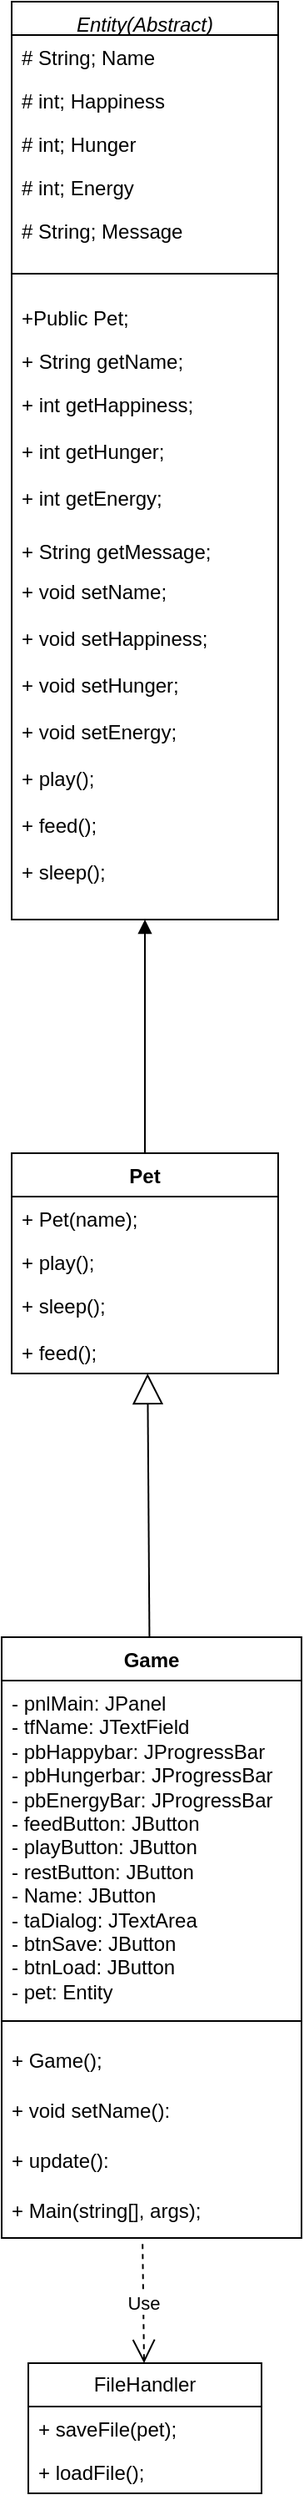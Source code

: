 <mxfile version="24.7.17">
  <diagram id="C5RBs43oDa-KdzZeNtuy" name="Page-1">
    <mxGraphModel dx="1032" dy="1624" grid="1" gridSize="10" guides="1" tooltips="1" connect="1" arrows="1" fold="1" page="1" pageScale="1" pageWidth="827" pageHeight="1169" math="0" shadow="0">
      <root>
        <mxCell id="WIyWlLk6GJQsqaUBKTNV-0" />
        <mxCell id="WIyWlLk6GJQsqaUBKTNV-1" parent="WIyWlLk6GJQsqaUBKTNV-0" />
        <mxCell id="zkfFHV4jXpPFQw0GAbJ--0" value="Entity(Abstract)" style="swimlane;fontStyle=2;align=center;verticalAlign=top;childLayout=stackLayout;horizontal=1;startSize=20;horizontalStack=0;resizeParent=1;resizeLast=0;collapsible=1;marginBottom=0;rounded=0;shadow=0;strokeWidth=1;" parent="WIyWlLk6GJQsqaUBKTNV-1" vertex="1">
          <mxGeometry x="240" y="-590" width="160" height="550" as="geometry">
            <mxRectangle x="220" y="120" width="160" height="26" as="alternateBounds" />
          </mxGeometry>
        </mxCell>
        <mxCell id="zkfFHV4jXpPFQw0GAbJ--1" value="# String; Name    " style="text;align=left;verticalAlign=top;spacingLeft=4;spacingRight=4;overflow=hidden;rotatable=0;points=[[0,0.5],[1,0.5]];portConstraint=eastwest;" parent="zkfFHV4jXpPFQw0GAbJ--0" vertex="1">
          <mxGeometry y="20" width="160" height="26" as="geometry" />
        </mxCell>
        <mxCell id="zkfFHV4jXpPFQw0GAbJ--2" value="# int; Happiness" style="text;align=left;verticalAlign=top;spacingLeft=4;spacingRight=4;overflow=hidden;rotatable=0;points=[[0,0.5],[1,0.5]];portConstraint=eastwest;rounded=0;shadow=0;html=0;" parent="zkfFHV4jXpPFQw0GAbJ--0" vertex="1">
          <mxGeometry y="46" width="160" height="26" as="geometry" />
        </mxCell>
        <mxCell id="dFLa48cNLC9PexIyje-t-1" value="# int; Hunger" style="text;align=left;verticalAlign=top;spacingLeft=4;spacingRight=4;overflow=hidden;rotatable=0;points=[[0,0.5],[1,0.5]];portConstraint=eastwest;rounded=0;shadow=0;html=0;" vertex="1" parent="zkfFHV4jXpPFQw0GAbJ--0">
          <mxGeometry y="72" width="160" height="26" as="geometry" />
        </mxCell>
        <mxCell id="dFLa48cNLC9PexIyje-t-2" value="# int; Energy" style="text;align=left;verticalAlign=top;spacingLeft=4;spacingRight=4;overflow=hidden;rotatable=0;points=[[0,0.5],[1,0.5]];portConstraint=eastwest;rounded=0;shadow=0;html=0;" vertex="1" parent="zkfFHV4jXpPFQw0GAbJ--0">
          <mxGeometry y="98" width="160" height="26" as="geometry" />
        </mxCell>
        <mxCell id="dFLa48cNLC9PexIyje-t-3" value="# String; Message" style="text;align=left;verticalAlign=top;spacingLeft=4;spacingRight=4;overflow=hidden;rotatable=0;points=[[0,0.5],[1,0.5]];portConstraint=eastwest;rounded=0;shadow=0;html=0;" vertex="1" parent="zkfFHV4jXpPFQw0GAbJ--0">
          <mxGeometry y="124" width="160" height="26" as="geometry" />
        </mxCell>
        <mxCell id="zkfFHV4jXpPFQw0GAbJ--4" value="" style="line;html=1;strokeWidth=1;align=left;verticalAlign=middle;spacingTop=-1;spacingLeft=3;spacingRight=3;rotatable=0;labelPosition=right;points=[];portConstraint=eastwest;" parent="zkfFHV4jXpPFQw0GAbJ--0" vertex="1">
          <mxGeometry y="150" width="160" height="26" as="geometry" />
        </mxCell>
        <mxCell id="dFLa48cNLC9PexIyje-t-4" value="+Public Pet;         " style="text;align=left;verticalAlign=top;spacingLeft=4;spacingRight=4;overflow=hidden;rotatable=0;points=[[0,0.5],[1,0.5]];portConstraint=eastwest;rounded=0;shadow=0;html=0;" vertex="1" parent="zkfFHV4jXpPFQw0GAbJ--0">
          <mxGeometry y="176" width="160" height="26" as="geometry" />
        </mxCell>
        <mxCell id="dFLa48cNLC9PexIyje-t-5" value="+ String getName; " style="text;align=left;verticalAlign=top;spacingLeft=4;spacingRight=4;overflow=hidden;rotatable=0;points=[[0,0.5],[1,0.5]];portConstraint=eastwest;rounded=0;shadow=0;html=0;" vertex="1" parent="zkfFHV4jXpPFQw0GAbJ--0">
          <mxGeometry y="202" width="160" height="26" as="geometry" />
        </mxCell>
        <mxCell id="dFLa48cNLC9PexIyje-t-6" value="+ int getHappiness; " style="text;align=left;verticalAlign=top;spacingLeft=4;spacingRight=4;overflow=hidden;rotatable=0;points=[[0,0.5],[1,0.5]];portConstraint=eastwest;rounded=0;shadow=0;html=0;" vertex="1" parent="zkfFHV4jXpPFQw0GAbJ--0">
          <mxGeometry y="228" width="160" height="28" as="geometry" />
        </mxCell>
        <mxCell id="dFLa48cNLC9PexIyje-t-7" value="+ int getHunger;" style="text;align=left;verticalAlign=top;spacingLeft=4;spacingRight=4;overflow=hidden;rotatable=0;points=[[0,0.5],[1,0.5]];portConstraint=eastwest;rounded=0;shadow=0;html=0;" vertex="1" parent="zkfFHV4jXpPFQw0GAbJ--0">
          <mxGeometry y="256" width="160" height="28" as="geometry" />
        </mxCell>
        <mxCell id="dFLa48cNLC9PexIyje-t-8" value="+ int getEnergy;" style="text;align=left;verticalAlign=top;spacingLeft=4;spacingRight=4;overflow=hidden;rotatable=0;points=[[0,0.5],[1,0.5]];portConstraint=eastwest;rounded=0;shadow=0;html=0;" vertex="1" parent="zkfFHV4jXpPFQw0GAbJ--0">
          <mxGeometry y="284" width="160" height="32" as="geometry" />
        </mxCell>
        <mxCell id="dFLa48cNLC9PexIyje-t-9" value="+ String getMessage;" style="text;align=left;verticalAlign=top;spacingLeft=4;spacingRight=4;overflow=hidden;rotatable=0;points=[[0,0.5],[1,0.5]];portConstraint=eastwest;rounded=0;shadow=0;html=0;" vertex="1" parent="zkfFHV4jXpPFQw0GAbJ--0">
          <mxGeometry y="316" width="160" height="24" as="geometry" />
        </mxCell>
        <mxCell id="dFLa48cNLC9PexIyje-t-10" value="+ void setName;" style="text;align=left;verticalAlign=top;spacingLeft=4;spacingRight=4;overflow=hidden;rotatable=0;points=[[0,0.5],[1,0.5]];portConstraint=eastwest;rounded=0;shadow=0;html=0;" vertex="1" parent="zkfFHV4jXpPFQw0GAbJ--0">
          <mxGeometry y="340" width="160" height="28" as="geometry" />
        </mxCell>
        <mxCell id="dFLa48cNLC9PexIyje-t-11" value="+ void setHappiness;" style="text;align=left;verticalAlign=top;spacingLeft=4;spacingRight=4;overflow=hidden;rotatable=0;points=[[0,0.5],[1,0.5]];portConstraint=eastwest;rounded=0;shadow=0;html=0;" vertex="1" parent="zkfFHV4jXpPFQw0GAbJ--0">
          <mxGeometry y="368" width="160" height="28" as="geometry" />
        </mxCell>
        <mxCell id="dFLa48cNLC9PexIyje-t-27" value="+ void setHunger;" style="text;align=left;verticalAlign=top;spacingLeft=4;spacingRight=4;overflow=hidden;rotatable=0;points=[[0,0.5],[1,0.5]];portConstraint=eastwest;rounded=0;shadow=0;html=0;" vertex="1" parent="zkfFHV4jXpPFQw0GAbJ--0">
          <mxGeometry y="396" width="160" height="28" as="geometry" />
        </mxCell>
        <mxCell id="dFLa48cNLC9PexIyje-t-28" value="+ void setEnergy;" style="text;align=left;verticalAlign=top;spacingLeft=4;spacingRight=4;overflow=hidden;rotatable=0;points=[[0,0.5],[1,0.5]];portConstraint=eastwest;rounded=0;shadow=0;html=0;" vertex="1" parent="zkfFHV4jXpPFQw0GAbJ--0">
          <mxGeometry y="424" width="160" height="28" as="geometry" />
        </mxCell>
        <mxCell id="dFLa48cNLC9PexIyje-t-29" value="+ play();" style="text;align=left;verticalAlign=top;spacingLeft=4;spacingRight=4;overflow=hidden;rotatable=0;points=[[0,0.5],[1,0.5]];portConstraint=eastwest;rounded=0;shadow=0;html=0;" vertex="1" parent="zkfFHV4jXpPFQw0GAbJ--0">
          <mxGeometry y="452" width="160" height="28" as="geometry" />
        </mxCell>
        <mxCell id="dFLa48cNLC9PexIyje-t-30" value="+ feed();" style="text;align=left;verticalAlign=top;spacingLeft=4;spacingRight=4;overflow=hidden;rotatable=0;points=[[0,0.5],[1,0.5]];portConstraint=eastwest;rounded=0;shadow=0;html=0;" vertex="1" parent="zkfFHV4jXpPFQw0GAbJ--0">
          <mxGeometry y="480" width="160" height="28" as="geometry" />
        </mxCell>
        <mxCell id="dFLa48cNLC9PexIyje-t-31" value="+ sleep();" style="text;align=left;verticalAlign=top;spacingLeft=4;spacingRight=4;overflow=hidden;rotatable=0;points=[[0,0.5],[1,0.5]];portConstraint=eastwest;rounded=0;shadow=0;html=0;" vertex="1" parent="zkfFHV4jXpPFQw0GAbJ--0">
          <mxGeometry y="508" width="160" height="28" as="geometry" />
        </mxCell>
        <mxCell id="dFLa48cNLC9PexIyje-t-38" value="Pet" style="swimlane;fontStyle=1;align=center;verticalAlign=top;childLayout=stackLayout;horizontal=1;startSize=26;horizontalStack=0;resizeParent=1;resizeParentMax=0;resizeLast=0;collapsible=1;marginBottom=0;whiteSpace=wrap;html=1;" vertex="1" parent="WIyWlLk6GJQsqaUBKTNV-1">
          <mxGeometry x="240" y="100" width="160" height="132" as="geometry" />
        </mxCell>
        <mxCell id="dFLa48cNLC9PexIyje-t-39" value="+ Pet(name);" style="text;strokeColor=none;fillColor=none;align=left;verticalAlign=top;spacingLeft=4;spacingRight=4;overflow=hidden;rotatable=0;points=[[0,0.5],[1,0.5]];portConstraint=eastwest;whiteSpace=wrap;html=1;" vertex="1" parent="dFLa48cNLC9PexIyje-t-38">
          <mxGeometry y="26" width="160" height="26" as="geometry" />
        </mxCell>
        <mxCell id="dFLa48cNLC9PexIyje-t-42" value="+ play();&amp;nbsp;" style="text;strokeColor=none;fillColor=none;align=left;verticalAlign=top;spacingLeft=4;spacingRight=4;overflow=hidden;rotatable=0;points=[[0,0.5],[1,0.5]];portConstraint=eastwest;whiteSpace=wrap;html=1;" vertex="1" parent="dFLa48cNLC9PexIyje-t-38">
          <mxGeometry y="52" width="160" height="26" as="geometry" />
        </mxCell>
        <mxCell id="dFLa48cNLC9PexIyje-t-47" value="+ sleep();" style="text;align=left;verticalAlign=top;spacingLeft=4;spacingRight=4;overflow=hidden;rotatable=0;points=[[0,0.5],[1,0.5]];portConstraint=eastwest;rounded=0;shadow=0;html=0;" vertex="1" parent="dFLa48cNLC9PexIyje-t-38">
          <mxGeometry y="78" width="160" height="28" as="geometry" />
        </mxCell>
        <mxCell id="dFLa48cNLC9PexIyje-t-43" value="+ feed();" style="text;strokeColor=none;fillColor=none;align=left;verticalAlign=top;spacingLeft=4;spacingRight=4;overflow=hidden;rotatable=0;points=[[0,0.5],[1,0.5]];portConstraint=eastwest;whiteSpace=wrap;html=1;" vertex="1" parent="dFLa48cNLC9PexIyje-t-38">
          <mxGeometry y="106" width="160" height="26" as="geometry" />
        </mxCell>
        <mxCell id="dFLa48cNLC9PexIyje-t-54" value="Game" style="swimlane;fontStyle=1;align=center;verticalAlign=top;childLayout=stackLayout;horizontal=1;startSize=26;horizontalStack=0;resizeParent=1;resizeParentMax=0;resizeLast=0;collapsible=1;marginBottom=0;whiteSpace=wrap;html=1;" vertex="1" parent="WIyWlLk6GJQsqaUBKTNV-1">
          <mxGeometry x="234" y="390" width="180" height="360" as="geometry" />
        </mxCell>
        <mxCell id="dFLa48cNLC9PexIyje-t-55" value="&lt;div&gt;- pnlMain: JPanel&amp;nbsp;&amp;nbsp;&lt;/div&gt;&lt;div&gt;- tfName: JTextField&amp;nbsp;&amp;nbsp;&lt;/div&gt;&lt;div&gt;- pbHappybar: JProgressBar&amp;nbsp;&amp;nbsp;&lt;/div&gt;&lt;div&gt;- pbHungerbar: JProgressBar&amp;nbsp;&amp;nbsp;&lt;/div&gt;&lt;div&gt;- pbEnergyBar: JProgressBar&amp;nbsp;&amp;nbsp;&lt;/div&gt;&lt;div&gt;- feedButton: JButton&amp;nbsp;&amp;nbsp;&lt;/div&gt;&lt;div&gt;- playButton: JButton&amp;nbsp;&amp;nbsp;&lt;/div&gt;&lt;div&gt;- restButton: JButton&amp;nbsp;&amp;nbsp;&lt;/div&gt;&lt;div&gt;- Name: JButton&amp;nbsp;&amp;nbsp;&lt;/div&gt;&lt;div&gt;- taDialog: JTextArea&amp;nbsp;&amp;nbsp;&lt;/div&gt;&lt;div&gt;- btnSave: JButton&amp;nbsp;&amp;nbsp;&lt;/div&gt;&lt;div&gt;- btnLoad: JButton&amp;nbsp;&amp;nbsp;&lt;/div&gt;&lt;div&gt;- pet: Entity&amp;nbsp;&amp;nbsp;&lt;/div&gt;" style="text;strokeColor=none;fillColor=none;align=left;verticalAlign=top;spacingLeft=4;spacingRight=4;overflow=hidden;rotatable=0;points=[[0,0.5],[1,0.5]];portConstraint=eastwest;whiteSpace=wrap;html=1;" vertex="1" parent="dFLa48cNLC9PexIyje-t-54">
          <mxGeometry y="26" width="180" height="194" as="geometry" />
        </mxCell>
        <mxCell id="dFLa48cNLC9PexIyje-t-56" value="" style="line;strokeWidth=1;fillColor=none;align=left;verticalAlign=middle;spacingTop=-1;spacingLeft=3;spacingRight=3;rotatable=0;labelPosition=right;points=[];portConstraint=eastwest;strokeColor=inherit;" vertex="1" parent="dFLa48cNLC9PexIyje-t-54">
          <mxGeometry y="220" width="180" height="20" as="geometry" />
        </mxCell>
        <mxCell id="dFLa48cNLC9PexIyje-t-61" value="+ Game();" style="text;strokeColor=none;fillColor=none;align=left;verticalAlign=top;spacingLeft=4;spacingRight=4;overflow=hidden;rotatable=0;points=[[0,0.5],[1,0.5]];portConstraint=eastwest;whiteSpace=wrap;html=1;" vertex="1" parent="dFLa48cNLC9PexIyje-t-54">
          <mxGeometry y="240" width="180" height="30" as="geometry" />
        </mxCell>
        <mxCell id="dFLa48cNLC9PexIyje-t-62" value="+ void setName():" style="text;strokeColor=none;fillColor=none;align=left;verticalAlign=top;spacingLeft=4;spacingRight=4;overflow=hidden;rotatable=0;points=[[0,0.5],[1,0.5]];portConstraint=eastwest;whiteSpace=wrap;html=1;" vertex="1" parent="dFLa48cNLC9PexIyje-t-54">
          <mxGeometry y="270" width="180" height="30" as="geometry" />
        </mxCell>
        <mxCell id="dFLa48cNLC9PexIyje-t-67" value="+ update():" style="text;strokeColor=none;fillColor=none;align=left;verticalAlign=top;spacingLeft=4;spacingRight=4;overflow=hidden;rotatable=0;points=[[0,0.5],[1,0.5]];portConstraint=eastwest;whiteSpace=wrap;html=1;" vertex="1" parent="dFLa48cNLC9PexIyje-t-54">
          <mxGeometry y="300" width="180" height="30" as="geometry" />
        </mxCell>
        <mxCell id="dFLa48cNLC9PexIyje-t-68" value="+ Main(string[], args);" style="text;strokeColor=none;fillColor=none;align=left;verticalAlign=top;spacingLeft=4;spacingRight=4;overflow=hidden;rotatable=0;points=[[0,0.5],[1,0.5]];portConstraint=eastwest;whiteSpace=wrap;html=1;" vertex="1" parent="dFLa48cNLC9PexIyje-t-54">
          <mxGeometry y="330" width="180" height="30" as="geometry" />
        </mxCell>
        <mxCell id="dFLa48cNLC9PexIyje-t-59" value="" style="endArrow=block;endSize=16;endFill=0;html=1;rounded=0;entryX=0.51;entryY=0.999;entryDx=0;entryDy=0;entryPerimeter=0;" edge="1" parent="WIyWlLk6GJQsqaUBKTNV-1" source="dFLa48cNLC9PexIyje-t-54" target="dFLa48cNLC9PexIyje-t-43">
          <mxGeometry x="-1" y="86" width="160" relative="1" as="geometry">
            <mxPoint x="130" y="760" as="sourcePoint" />
            <mxPoint x="290" y="760" as="targetPoint" />
            <mxPoint x="-50" y="16" as="offset" />
          </mxGeometry>
        </mxCell>
        <mxCell id="dFLa48cNLC9PexIyje-t-63" value="" style="endArrow=block;endFill=1;html=1;edgeStyle=orthogonalEdgeStyle;align=left;verticalAlign=top;rounded=0;entryX=0.5;entryY=1;entryDx=0;entryDy=0;exitX=0.5;exitY=0;exitDx=0;exitDy=0;" edge="1" parent="WIyWlLk6GJQsqaUBKTNV-1" source="dFLa48cNLC9PexIyje-t-38" target="zkfFHV4jXpPFQw0GAbJ--0">
          <mxGeometry x="-0.875" y="-80" relative="1" as="geometry">
            <mxPoint x="90" y="330" as="sourcePoint" />
            <mxPoint x="250" y="330" as="targetPoint" />
            <mxPoint as="offset" />
          </mxGeometry>
        </mxCell>
        <mxCell id="dFLa48cNLC9PexIyje-t-72" value="Use" style="endArrow=open;endSize=12;dashed=1;html=1;rounded=0;exitX=0.47;exitY=1.122;exitDx=0;exitDy=0;exitPerimeter=0;" edge="1" parent="WIyWlLk6GJQsqaUBKTNV-1" source="dFLa48cNLC9PexIyje-t-68" target="dFLa48cNLC9PexIyje-t-73">
          <mxGeometry width="160" relative="1" as="geometry">
            <mxPoint x="244" y="780" as="sourcePoint" />
            <mxPoint x="320" y="880" as="targetPoint" />
          </mxGeometry>
        </mxCell>
        <mxCell id="dFLa48cNLC9PexIyje-t-73" value="FileHandler" style="swimlane;fontStyle=0;childLayout=stackLayout;horizontal=1;startSize=26;fillColor=none;horizontalStack=0;resizeParent=1;resizeParentMax=0;resizeLast=0;collapsible=1;marginBottom=0;whiteSpace=wrap;html=1;" vertex="1" parent="WIyWlLk6GJQsqaUBKTNV-1">
          <mxGeometry x="250" y="825" width="140" height="78" as="geometry" />
        </mxCell>
        <mxCell id="dFLa48cNLC9PexIyje-t-74" value="+ saveFile(pet);" style="text;strokeColor=none;fillColor=none;align=left;verticalAlign=top;spacingLeft=4;spacingRight=4;overflow=hidden;rotatable=0;points=[[0,0.5],[1,0.5]];portConstraint=eastwest;whiteSpace=wrap;html=1;" vertex="1" parent="dFLa48cNLC9PexIyje-t-73">
          <mxGeometry y="26" width="140" height="26" as="geometry" />
        </mxCell>
        <mxCell id="dFLa48cNLC9PexIyje-t-75" value="+ loadFile();" style="text;strokeColor=none;fillColor=none;align=left;verticalAlign=top;spacingLeft=4;spacingRight=4;overflow=hidden;rotatable=0;points=[[0,0.5],[1,0.5]];portConstraint=eastwest;whiteSpace=wrap;html=1;" vertex="1" parent="dFLa48cNLC9PexIyje-t-73">
          <mxGeometry y="52" width="140" height="26" as="geometry" />
        </mxCell>
      </root>
    </mxGraphModel>
  </diagram>
</mxfile>
